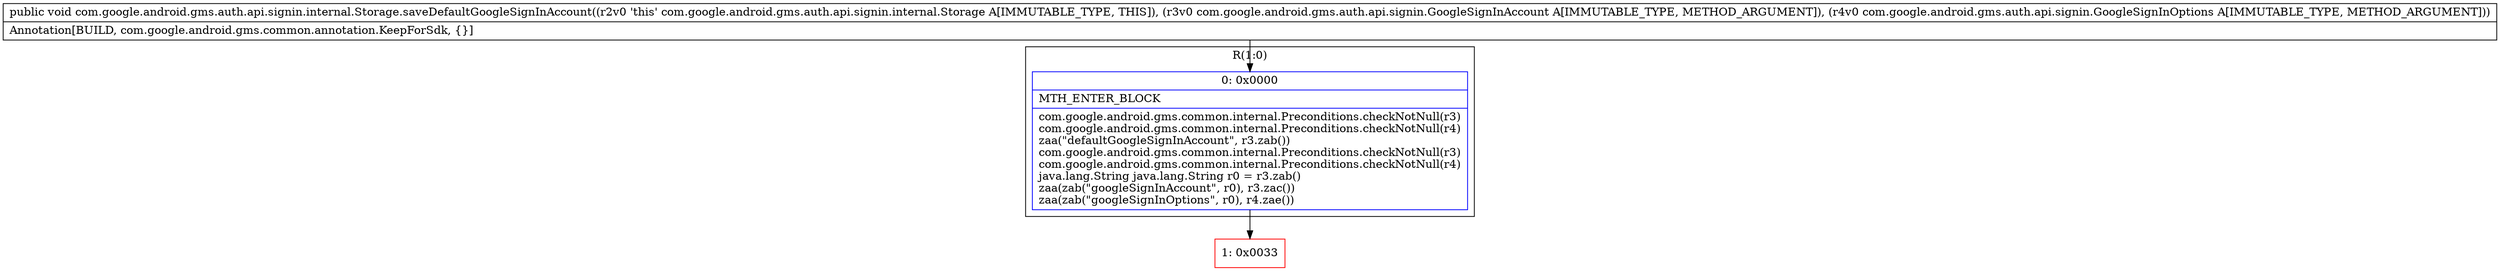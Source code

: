 digraph "CFG forcom.google.android.gms.auth.api.signin.internal.Storage.saveDefaultGoogleSignInAccount(Lcom\/google\/android\/gms\/auth\/api\/signin\/GoogleSignInAccount;Lcom\/google\/android\/gms\/auth\/api\/signin\/GoogleSignInOptions;)V" {
subgraph cluster_Region_638742679 {
label = "R(1:0)";
node [shape=record,color=blue];
Node_0 [shape=record,label="{0\:\ 0x0000|MTH_ENTER_BLOCK\l|com.google.android.gms.common.internal.Preconditions.checkNotNull(r3)\lcom.google.android.gms.common.internal.Preconditions.checkNotNull(r4)\lzaa(\"defaultGoogleSignInAccount\", r3.zab())\lcom.google.android.gms.common.internal.Preconditions.checkNotNull(r3)\lcom.google.android.gms.common.internal.Preconditions.checkNotNull(r4)\ljava.lang.String java.lang.String r0 = r3.zab()\lzaa(zab(\"googleSignInAccount\", r0), r3.zac())\lzaa(zab(\"googleSignInOptions\", r0), r4.zae())\l}"];
}
Node_1 [shape=record,color=red,label="{1\:\ 0x0033}"];
MethodNode[shape=record,label="{public void com.google.android.gms.auth.api.signin.internal.Storage.saveDefaultGoogleSignInAccount((r2v0 'this' com.google.android.gms.auth.api.signin.internal.Storage A[IMMUTABLE_TYPE, THIS]), (r3v0 com.google.android.gms.auth.api.signin.GoogleSignInAccount A[IMMUTABLE_TYPE, METHOD_ARGUMENT]), (r4v0 com.google.android.gms.auth.api.signin.GoogleSignInOptions A[IMMUTABLE_TYPE, METHOD_ARGUMENT]))  | Annotation[BUILD, com.google.android.gms.common.annotation.KeepForSdk, \{\}]\l}"];
MethodNode -> Node_0;
Node_0 -> Node_1;
}

